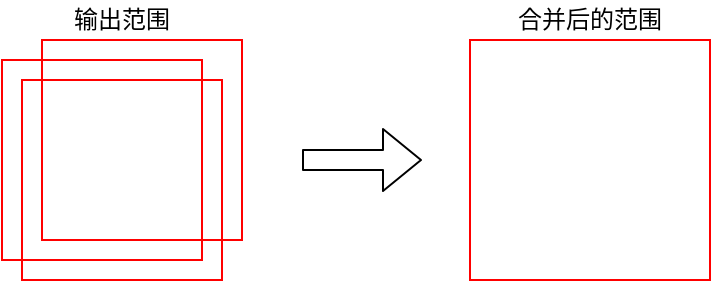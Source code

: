 <mxfile version="13.6.2" type="device"><diagram id="xKBUqLpJfVsQrhVz3Jy9" name="Page-1"><mxGraphModel dx="1102" dy="783" grid="1" gridSize="10" guides="1" tooltips="1" connect="1" arrows="1" fold="1" page="1" pageScale="1" pageWidth="827" pageHeight="1169" math="0" shadow="0"><root><mxCell id="0"/><mxCell id="1" parent="0"/><mxCell id="9W5d7Ueidm25x889fE5P-1" value="" style="rounded=0;whiteSpace=wrap;html=1;fillColor=none;strokeColor=#FF0000;" vertex="1" parent="1"><mxGeometry x="60" y="110" width="100" height="100" as="geometry"/></mxCell><mxCell id="9W5d7Ueidm25x889fE5P-2" value="" style="rounded=0;whiteSpace=wrap;html=1;fillColor=none;strokeColor=#FF0000;" vertex="1" parent="1"><mxGeometry x="70" y="120" width="100" height="100" as="geometry"/></mxCell><mxCell id="9W5d7Ueidm25x889fE5P-3" value="" style="rounded=0;whiteSpace=wrap;html=1;fillColor=none;strokeColor=#FF0000;" vertex="1" parent="1"><mxGeometry x="80" y="100" width="100" height="100" as="geometry"/></mxCell><mxCell id="9W5d7Ueidm25x889fE5P-7" value="" style="rounded=0;whiteSpace=wrap;html=1;fillColor=none;strokeColor=#FF0000;" vertex="1" parent="1"><mxGeometry x="294" y="100" width="120" height="120" as="geometry"/></mxCell><mxCell id="9W5d7Ueidm25x889fE5P-8" value="" style="shape=flexArrow;endArrow=classic;html=1;" edge="1" parent="1"><mxGeometry width="50" height="50" relative="1" as="geometry"><mxPoint x="210" y="160" as="sourcePoint"/><mxPoint x="270" y="160" as="targetPoint"/></mxGeometry></mxCell><mxCell id="9W5d7Ueidm25x889fE5P-9" value="输出范围" style="text;html=1;strokeColor=none;fillColor=none;align=center;verticalAlign=middle;whiteSpace=wrap;rounded=0;" vertex="1" parent="1"><mxGeometry x="70" y="80" width="100" height="20" as="geometry"/></mxCell><mxCell id="9W5d7Ueidm25x889fE5P-10" value="合并后的范围" style="text;html=1;strokeColor=none;fillColor=none;align=center;verticalAlign=middle;whiteSpace=wrap;rounded=0;" vertex="1" parent="1"><mxGeometry x="304" y="80" width="100" height="20" as="geometry"/></mxCell></root></mxGraphModel></diagram></mxfile>
